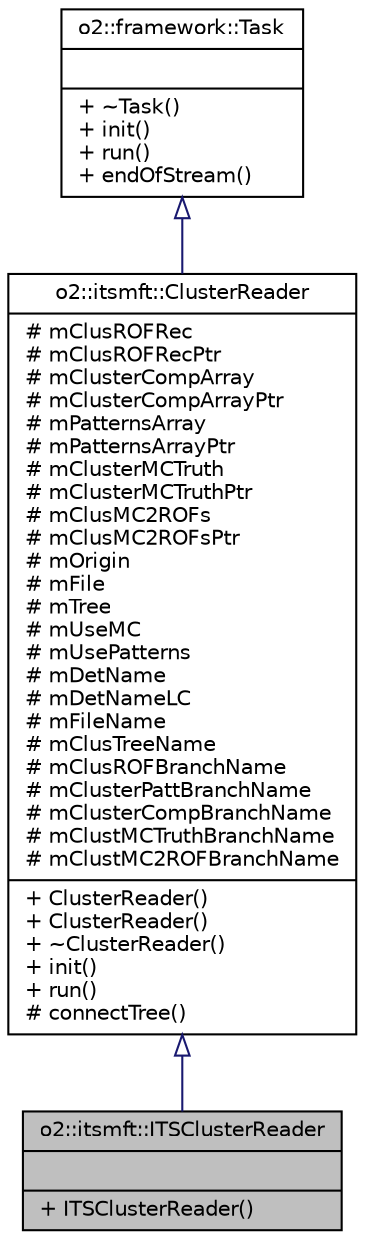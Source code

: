 digraph "o2::itsmft::ITSClusterReader"
{
 // INTERACTIVE_SVG=YES
  bgcolor="transparent";
  edge [fontname="Helvetica",fontsize="10",labelfontname="Helvetica",labelfontsize="10"];
  node [fontname="Helvetica",fontsize="10",shape=record];
  Node0 [label="{o2::itsmft::ITSClusterReader\n||+ ITSClusterReader()\l}",height=0.2,width=0.4,color="black", fillcolor="grey75", style="filled", fontcolor="black"];
  Node1 -> Node0 [dir="back",color="midnightblue",fontsize="10",style="solid",arrowtail="onormal",fontname="Helvetica"];
  Node1 [label="{o2::itsmft::ClusterReader\n|# mClusROFRec\l# mClusROFRecPtr\l# mClusterCompArray\l# mClusterCompArrayPtr\l# mPatternsArray\l# mPatternsArrayPtr\l# mClusterMCTruth\l# mClusterMCTruthPtr\l# mClusMC2ROFs\l# mClusMC2ROFsPtr\l# mOrigin\l# mFile\l# mTree\l# mUseMC\l# mUsePatterns\l# mDetName\l# mDetNameLC\l# mFileName\l# mClusTreeName\l# mClusROFBranchName\l# mClusterPattBranchName\l# mClusterCompBranchName\l# mClustMCTruthBranchName\l# mClustMC2ROFBranchName\l|+ ClusterReader()\l+ ClusterReader()\l+ ~ClusterReader()\l+ init()\l+ run()\l# connectTree()\l}",height=0.2,width=0.4,color="black",URL="$d1/dc3/classo2_1_1itsmft_1_1ClusterReader.html"];
  Node2 -> Node1 [dir="back",color="midnightblue",fontsize="10",style="solid",arrowtail="onormal",fontname="Helvetica"];
  Node2 [label="{o2::framework::Task\n||+ ~Task()\l+ init()\l+ run()\l+ endOfStream()\l}",height=0.2,width=0.4,color="black",URL="$de/dac/classo2_1_1framework_1_1Task.html"];
}
